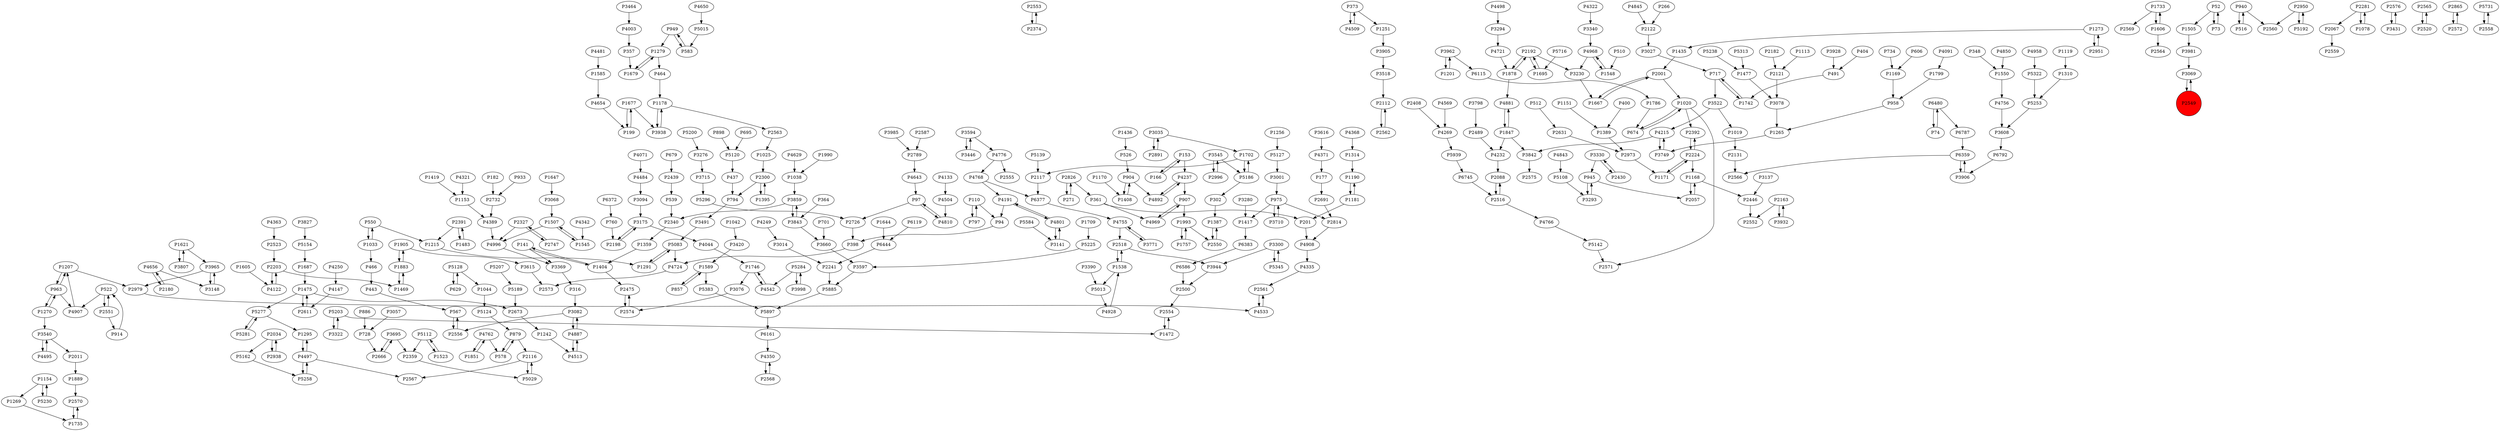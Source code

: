 digraph {
	P1190 -> P1181
	P567 -> P2556
	P2553 -> P2374
	P1256 -> P5127
	P4389 -> P4996
	P3905 -> P3518
	P5142 -> P2571
	P760 -> P2198
	P1687 -> P1475
	P3710 -> P975
	P1242 -> P4513
	P2300 -> P1395
	P1702 -> P5186
	P4654 -> P199
	P4044 -> P1746
	P1733 -> P2569
	P437 -> P794
	P2327 -> P2747
	P4481 -> P1585
	P2300 -> P794
	P975 -> P1417
	P404 -> P491
	P5083 -> P4724
	P2001 -> P1020
	P357 -> P1679
	P4776 -> P4768
	P3491 -> P5083
	P2088 -> P2516
	P2523 -> P2203
	P6119 -> P6444
	P3082 -> P4887
	P4133 -> P4504
	P2192 -> P3230
	P1436 -> P526
	P2747 -> P2327
	P2973 -> P1171
	P5284 -> P4542
	P6372 -> P760
	P1019 -> P2131
	P1695 -> P2192
	P1746 -> P3076
	P3981 -> P3069
	P3141 -> P4801
	P1033 -> P466
	P5154 -> P1687
	P1709 -> P5225
	P2446 -> P2552
	P201 -> P4908
	P3695 -> P2359
	P2057 -> P1168
	P4232 -> P2088
	P6115 -> P1786
	P5128 -> P1044
	P1647 -> P3068
	P4249 -> P3014
	P5885 -> P5897
	P4968 -> P3230
	P5897 -> P6161
	P1993 -> P1757
	P1589 -> P5383
	P3464 -> P4003
	P4801 -> P3141
	P1505 -> P3981
	P4533 -> P2561
	P3597 -> P5885
	P1475 -> P5277
	P1404 -> P141
	P3616 -> P4371
	P940 -> P2560
	P975 -> P2814
	P199 -> P1677
	P6745 -> P2516
	P1251 -> P3905
	P1477 -> P3078
	P2666 -> P3695
	P2950 -> P5192
	P141 -> P1404
	P4776 -> P2555
	P348 -> P1550
	P2122 -> P3027
	P2182 -> P2121
	P2281 -> P2067
	P1605 -> P4122
	P4755 -> P3771
	P728 -> P2666
	P5120 -> P437
	P1878 -> P2192
	P4504 -> P4810
	P1044 -> P5124
	P4845 -> P2122
	P4322 -> P3340
	P5192 -> P2950
	P5029 -> P2116
	P5258 -> P4497
	P5203 -> P3322
	P3545 -> P2996
	P364 -> P3843
	P4801 -> P4191
	P1020 -> P674
	P74 -> P6480
	P1606 -> P2564
	P1295 -> P4497
	P2516 -> P4766
	P3078 -> P1265
	P2163 -> P2552
	P2203 -> P4122
	P3540 -> P2011
	P1273 -> P1435
	P2570 -> P1735
	P2631 -> P2973
	P1269 -> P1735
	P4569 -> P4269
	P5112 -> P2359
	P2549 -> P3069
	P4237 -> P907
	P1679 -> P1279
	P2576 -> P3431
	P5716 -> P1695
	P1153 -> P4389
	P4650 -> P5015
	P52 -> P1505
	P975 -> P3710
	P3094 -> P3175
	P1883 -> P1469
	P2563 -> P1025
	P907 -> P1993
	P1042 -> P3420
	P1757 -> P1993
	P2224 -> P1171
	P4509 -> P373
	P5207 -> P5189
	P2565 -> P2520
	P2116 -> P2567
	P4908 -> P4335
	P2340 -> P1359
	P2556 -> P567
	P2826 -> P271
	P2224 -> P2392
	P6586 -> P2500
	P4147 -> P2611
	P1548 -> P4968
	P949 -> P1279
	P5322 -> P5253
	P52 -> P73
	P857 -> P1589
	P3842 -> P2575
	P1786 -> P674
	P5083 -> P1291
	P6444 -> P2241
	P4850 -> P1550
	P2950 -> P2560
	P3998 -> P5284
	P1905 -> P1883
	P1181 -> P201
	P4363 -> P2523
	P3540 -> P4495
	P2520 -> P2565
	P5584 -> P3141
	P3390 -> P5013
	P539 -> P2340
	P4497 -> P1295
	P3938 -> P1178
	P5383 -> P5897
	P1419 -> P1153
	P2180 -> P4656
	P3175 -> P2198
	P4498 -> P3294
	P3962 -> P1201
	P1606 -> P1733
	P3749 -> P4215
	P2551 -> P522
	P3175 -> P4044
	P443 -> P567
	P141 -> P3369
	P734 -> P1169
	P4656 -> P3148
	P3594 -> P3446
	P302 -> P1387
	P398 -> P4724
	P1265 -> P3749
	P4191 -> P4801
	P3985 -> P2789
	P2568 -> P4350
	P5189 -> P2673
	P4371 -> P177
	P583 -> P949
	P6359 -> P3906
	P3608 -> P6792
	P2408 -> P4269
	P1435 -> P2001
	P2574 -> P2475
	P1025 -> P2300
	P1207 -> P2979
	P5284 -> P3998
	P522 -> P4907
	P2192 -> P1878
	P3798 -> P2489
	P4887 -> P3082
	P271 -> P2826
	P1178 -> P3938
	P5186 -> P302
	P4269 -> P5939
	P3014 -> P2241
	P904 -> P4892
	P4215 -> P3749
	P1171 -> P2224
	P2116 -> P5029
	P4191 -> P94
	P5281 -> P5277
	P1644 -> P6444
	P1550 -> P4756
	P3807 -> P1621
	P182 -> P2732
	P3431 -> P2576
	P1847 -> P4232
	P1168 -> P2057
	P1733 -> P1606
	P6359 -> P2566
	P3330 -> P2430
	P4755 -> P2518
	P3293 -> P945
	P2203 -> P1469
	P1310 -> P5253
	P2391 -> P1483
	P3082 -> P2556
	P1472 -> P2554
	P963 -> P4907
	P797 -> P110
	P4810 -> P97
	P1847 -> P3842
	P5015 -> P583
	P2611 -> P1475
	P1589 -> P857
	P4335 -> P2561
	P1178 -> P2563
	P5203 -> P1472
	P5277 -> P5281
	P4342 -> P1545
	P2500 -> P2554
	P907 -> P4969
	P550 -> P1215
	P4350 -> P2568
	P4495 -> P3540
	P1523 -> P5112
	P1113 -> P2121
	P153 -> P166
	P4958 -> P5322
	P1154 -> P1269
	P2826 -> P361
	P3076 -> P2574
	P4643 -> P97
	P1207 -> P963
	P1905 -> P3615
	P879 -> P578
	P512 -> P2631
	P177 -> P2691
	P2359 -> P5029
	P578 -> P879
	P6161 -> P4350
	P5127 -> P3001
	P2814 -> P4908
	P3035 -> P2891
	P2489 -> P4232
	P1735 -> P2570
	P550 -> P1033
	P3069 -> P2549
	P3944 -> P2500
	P1270 -> P3540
	P5225 -> P3597
	P695 -> P5120
	P4892 -> P4237
	P4881 -> P1847
	P1170 -> P1408
	P5277 -> P1295
	P1677 -> P199
	P5162 -> P5258
	P794 -> P3491
	P3928 -> P491
	P3001 -> P975
	P3594 -> P4776
	P1314 -> P1190
	P3340 -> P4968
	P2865 -> P2572
	P5731 -> P2558
	P4497 -> P2567
	P94 -> P398
	P1742 -> P717
	P1291 -> P5083
	P1154 -> P5230
	P963 -> P1207
	P1851 -> P4762
	P1847 -> P4881
	P97 -> P2726
	P5108 -> P3293
	P3771 -> P4755
	P2121 -> P3078
	P1020 -> P2571
	P2034 -> P2938
	P4768 -> P4191
	P1799 -> P958
	P400 -> P1389
	P1020 -> P2392
	P2691 -> P2814
	P5230 -> P1154
	P1993 -> P2550
	P510 -> P1548
	P1990 -> P1038
	P717 -> P3522
	P3615 -> P2573
	P3545 -> P5186
	P2281 -> P1078
	P5112 -> P1523
	P701 -> P3660
	P4542 -> P1746
	P4122 -> P2203
	P1667 -> P2001
	P3522 -> P4215
	P1469 -> P1883
	P5939 -> P6745
	P2011 -> P1889
	P3859 -> P2340
	P2516 -> P2088
	P5238 -> P1477
	P6383 -> P6586
	P3035 -> P1702
	P3230 -> P1667
	P3965 -> P3148
	P1279 -> P464
	P4762 -> P1851
	P4928 -> P1538
	P933 -> P2732
	P1538 -> P2518
	P2996 -> P3545
	P3276 -> P3715
	P2938 -> P2034
	P3137 -> P2446
	P2726 -> P398
	P5296 -> P2726
	P2558 -> P5731
	P522 -> P2551
	P2475 -> P2574
	P373 -> P1251
	P5124 -> P879
	P879 -> P2116
	P2392 -> P2224
	P629 -> P5128
	P3420 -> P1589
	P3522 -> P1019
	P945 -> P2057
	P2562 -> P2112
	P1677 -> P3938
	P4484 -> P3094
	P1408 -> P904
	P3369 -> P316
	P4629 -> P1038
	P4091 -> P1799
	P2951 -> P1273
	P6480 -> P74
	P3294 -> P4721
	P361 -> P4969
	P5013 -> P4928
	P1883 -> P1905
	P2198 -> P3175
	P2192 -> P1695
	P2034 -> P5162
	P3027 -> P717
	P526 -> P904
	P3827 -> P5154
	P4756 -> P3608
	P1475 -> P2673
	P153 -> P4237
	P1621 -> P3965
	P1483 -> P2391
	P1270 -> P963
	P2554 -> P1472
	P1181 -> P1190
	P5186 -> P1702
	P4768 -> P6377
	P4250 -> P4147
	P4071 -> P4484
	P1475 -> P2611
	P2551 -> P914
	P1033 -> P550
	P5200 -> P3276
	P1387 -> P2550
	P2163 -> P3932
	P3962 -> P6115
	P2117 -> P6377
	P1395 -> P2300
	P3300 -> P5345
	P1201 -> P3962
	P361 -> P201
	P1746 -> P4542
	P4907 -> P1207
	P3715 -> P5296
	P4003 -> P357
	P3322 -> P5203
	P2001 -> P1667
	P2241 -> P5885
	P1538 -> P5013
	P1169 -> P958
	P1359 -> P1404
	P949 -> P583
	P898 -> P5120
	P5253 -> P3608
	P464 -> P1178
	P4368 -> P1314
	P1878 -> P4881
	P2891 -> P3035
	P6787 -> P6359
	P3518 -> P2112
	P3906 -> P6359
	P3330 -> P945
	P4513 -> P4887
	P2561 -> P4533
	P1585 -> P4654
	P3660 -> P3597
	P1545 -> P1507
	P914 -> P522
	P491 -> P1742
	P1507 -> P4996
	P4996 -> P3369
	P2131 -> P2566
	P266 -> P2122
	P963 -> P1270
	P4721 -> P1878
	P4237 -> P4892
	P6792 -> P3906
	P110 -> P797
	P5139 -> P2117
	P3932 -> P2163
	P3068 -> P1507
	P2430 -> P3330
	P3057 -> P728
	P2112 -> P2562
	P1215 -> P1291
	P466 -> P443
	P1279 -> P1679
	P2572 -> P2865
	P717 -> P1742
	P6480 -> P6787
	P2439 -> P539
	P1151 -> P1389
	P73 -> P52
	P945 -> P3293
	P2391 -> P1215
	P2374 -> P2553
	P940 -> P516
	P2732 -> P4389
	P1404 -> P2475
	P1168 -> P2446
	P4762 -> P578
	P3280 -> P1417
	P1273 -> P2951
	P516 -> P940
	P4766 -> P5142
	P606 -> P1169
	P886 -> P728
	P2518 -> P3944
	P4321 -> P1153
	P1119 -> P1310
	P3446 -> P3594
	P1417 -> P6383
	P1702 -> P2117
	P110 -> P94
	P3965 -> P2979
	P4843 -> P5108
	P5128 -> P629
	P6377 -> P4755
	P3843 -> P3660
	P2067 -> P2559
	P2518 -> P1538
	P3695 -> P2666
	P2224 -> P1168
	P166 -> P153
	P316 -> P3082
	P3148 -> P3965
	P4497 -> P5258
	P4968 -> P1548
	P679 -> P2439
	P1889 -> P2570
	P674 -> P1020
	P1038 -> P3859
	P1389 -> P2973
	P2550 -> P1387
	P1507 -> P1545
	P2979 -> P4533
	P5345 -> P3300
	P4656 -> P2180
	P3859 -> P3843
	P1078 -> P2281
	P2673 -> P1242
	P5313 -> P1477
	P4724 -> P2573
	P2327 -> P4996
	P1621 -> P3807
	P2587 -> P2789
	P4887 -> P4513
	P3843 -> P3859
	P373 -> P4509
	P97 -> P4810
	P4969 -> P907
	P4215 -> P3842
	P3300 -> P3944
	P2789 -> P4643
	P904 -> P1408
	P958 -> P1265
	P2549 [shape=circle]
	P2549 [style=filled]
	P2549 [fillcolor=red]
}